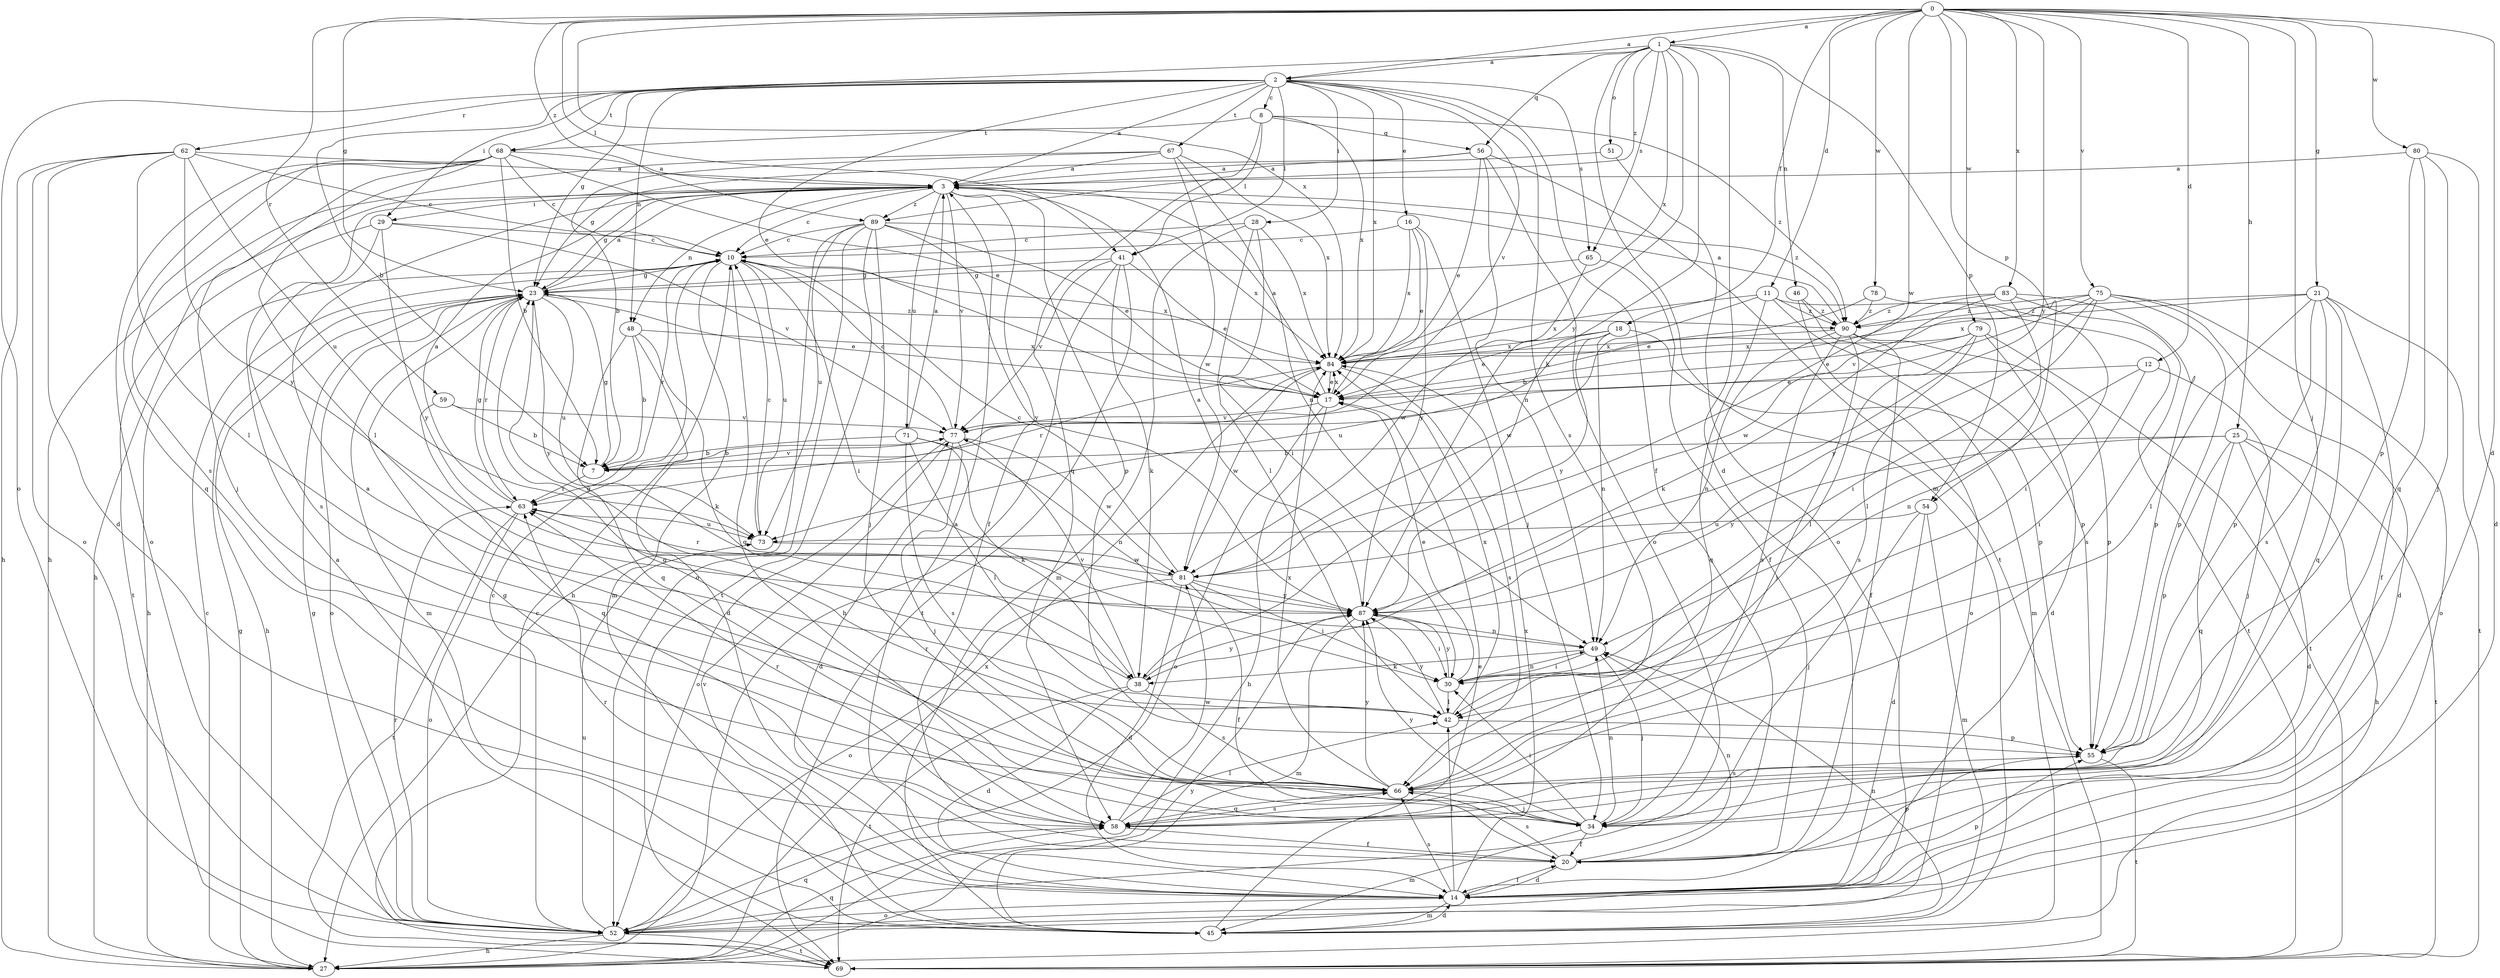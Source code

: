 strict digraph  {
0;
1;
2;
3;
7;
8;
10;
11;
12;
14;
16;
17;
18;
20;
21;
23;
25;
27;
28;
29;
30;
34;
38;
41;
42;
45;
46;
48;
49;
51;
52;
54;
55;
56;
58;
59;
62;
63;
65;
66;
67;
68;
69;
71;
73;
75;
77;
78;
79;
80;
81;
83;
84;
87;
89;
90;
0 -> 1  [label=a];
0 -> 2  [label=a];
0 -> 11  [label=d];
0 -> 12  [label=d];
0 -> 14  [label=d];
0 -> 18  [label=f];
0 -> 21  [label=g];
0 -> 23  [label=g];
0 -> 25  [label=h];
0 -> 34  [label=j];
0 -> 41  [label=l];
0 -> 54  [label=p];
0 -> 59  [label=r];
0 -> 75  [label=v];
0 -> 78  [label=w];
0 -> 79  [label=w];
0 -> 80  [label=w];
0 -> 81  [label=w];
0 -> 83  [label=x];
0 -> 84  [label=x];
0 -> 87  [label=y];
0 -> 89  [label=z];
1 -> 2  [label=a];
1 -> 14  [label=d];
1 -> 38  [label=k];
1 -> 45  [label=m];
1 -> 46  [label=n];
1 -> 51  [label=o];
1 -> 52  [label=o];
1 -> 54  [label=p];
1 -> 56  [label=q];
1 -> 65  [label=s];
1 -> 84  [label=x];
1 -> 87  [label=y];
1 -> 89  [label=z];
2 -> 3  [label=a];
2 -> 7  [label=b];
2 -> 8  [label=c];
2 -> 16  [label=e];
2 -> 17  [label=e];
2 -> 20  [label=f];
2 -> 23  [label=g];
2 -> 28  [label=i];
2 -> 29  [label=i];
2 -> 41  [label=l];
2 -> 48  [label=n];
2 -> 62  [label=r];
2 -> 65  [label=s];
2 -> 66  [label=s];
2 -> 67  [label=t];
2 -> 68  [label=t];
2 -> 77  [label=v];
2 -> 84  [label=x];
3 -> 10  [label=c];
3 -> 20  [label=f];
3 -> 23  [label=g];
3 -> 27  [label=h];
3 -> 29  [label=i];
3 -> 48  [label=n];
3 -> 55  [label=p];
3 -> 71  [label=u];
3 -> 77  [label=v];
3 -> 89  [label=z];
3 -> 90  [label=z];
7 -> 23  [label=g];
7 -> 63  [label=r];
7 -> 77  [label=v];
8 -> 41  [label=l];
8 -> 56  [label=q];
8 -> 58  [label=q];
8 -> 68  [label=t];
8 -> 84  [label=x];
8 -> 90  [label=z];
10 -> 23  [label=g];
10 -> 27  [label=h];
10 -> 30  [label=i];
10 -> 45  [label=m];
10 -> 58  [label=q];
10 -> 63  [label=r];
10 -> 73  [label=u];
10 -> 84  [label=x];
11 -> 45  [label=m];
11 -> 58  [label=q];
11 -> 69  [label=t];
11 -> 81  [label=w];
11 -> 84  [label=x];
11 -> 90  [label=z];
12 -> 17  [label=e];
12 -> 30  [label=i];
12 -> 34  [label=j];
12 -> 49  [label=n];
14 -> 20  [label=f];
14 -> 23  [label=g];
14 -> 42  [label=l];
14 -> 45  [label=m];
14 -> 52  [label=o];
14 -> 55  [label=p];
14 -> 63  [label=r];
14 -> 66  [label=s];
14 -> 84  [label=x];
16 -> 10  [label=c];
16 -> 17  [label=e];
16 -> 34  [label=j];
16 -> 84  [label=x];
16 -> 87  [label=y];
17 -> 3  [label=a];
17 -> 27  [label=h];
17 -> 52  [label=o];
17 -> 77  [label=v];
17 -> 84  [label=x];
18 -> 17  [label=e];
18 -> 49  [label=n];
18 -> 55  [label=p];
18 -> 73  [label=u];
18 -> 84  [label=x];
18 -> 87  [label=y];
20 -> 3  [label=a];
20 -> 14  [label=d];
20 -> 49  [label=n];
20 -> 55  [label=p];
20 -> 66  [label=s];
21 -> 20  [label=f];
21 -> 42  [label=l];
21 -> 55  [label=p];
21 -> 58  [label=q];
21 -> 66  [label=s];
21 -> 69  [label=t];
21 -> 84  [label=x];
21 -> 90  [label=z];
23 -> 3  [label=a];
23 -> 17  [label=e];
23 -> 27  [label=h];
23 -> 45  [label=m];
23 -> 52  [label=o];
23 -> 63  [label=r];
23 -> 73  [label=u];
23 -> 87  [label=y];
23 -> 90  [label=z];
25 -> 7  [label=b];
25 -> 14  [label=d];
25 -> 27  [label=h];
25 -> 55  [label=p];
25 -> 58  [label=q];
25 -> 69  [label=t];
25 -> 87  [label=y];
27 -> 10  [label=c];
27 -> 23  [label=g];
27 -> 58  [label=q];
27 -> 84  [label=x];
27 -> 87  [label=y];
28 -> 10  [label=c];
28 -> 30  [label=i];
28 -> 42  [label=l];
28 -> 45  [label=m];
28 -> 84  [label=x];
29 -> 10  [label=c];
29 -> 66  [label=s];
29 -> 69  [label=t];
29 -> 77  [label=v];
29 -> 87  [label=y];
30 -> 17  [label=e];
30 -> 42  [label=l];
30 -> 49  [label=n];
30 -> 87  [label=y];
34 -> 20  [label=f];
34 -> 23  [label=g];
34 -> 30  [label=i];
34 -> 45  [label=m];
34 -> 49  [label=n];
34 -> 87  [label=y];
38 -> 14  [label=d];
38 -> 23  [label=g];
38 -> 66  [label=s];
38 -> 69  [label=t];
38 -> 77  [label=v];
38 -> 87  [label=y];
41 -> 17  [label=e];
41 -> 23  [label=g];
41 -> 27  [label=h];
41 -> 38  [label=k];
41 -> 69  [label=t];
41 -> 77  [label=v];
42 -> 55  [label=p];
42 -> 84  [label=x];
42 -> 87  [label=y];
45 -> 3  [label=a];
45 -> 14  [label=d];
45 -> 17  [label=e];
45 -> 49  [label=n];
45 -> 77  [label=v];
46 -> 52  [label=o];
46 -> 55  [label=p];
46 -> 90  [label=z];
48 -> 7  [label=b];
48 -> 14  [label=d];
48 -> 38  [label=k];
48 -> 58  [label=q];
48 -> 84  [label=x];
49 -> 30  [label=i];
49 -> 34  [label=j];
49 -> 38  [label=k];
51 -> 3  [label=a];
51 -> 52  [label=o];
52 -> 10  [label=c];
52 -> 23  [label=g];
52 -> 27  [label=h];
52 -> 58  [label=q];
52 -> 63  [label=r];
52 -> 69  [label=t];
52 -> 73  [label=u];
54 -> 14  [label=d];
54 -> 34  [label=j];
54 -> 45  [label=m];
54 -> 73  [label=u];
55 -> 66  [label=s];
55 -> 69  [label=t];
56 -> 3  [label=a];
56 -> 17  [label=e];
56 -> 23  [label=g];
56 -> 49  [label=n];
56 -> 52  [label=o];
56 -> 69  [label=t];
58 -> 20  [label=f];
58 -> 42  [label=l];
58 -> 63  [label=r];
58 -> 66  [label=s];
58 -> 81  [label=w];
59 -> 7  [label=b];
59 -> 58  [label=q];
59 -> 77  [label=v];
62 -> 3  [label=a];
62 -> 10  [label=c];
62 -> 14  [label=d];
62 -> 27  [label=h];
62 -> 42  [label=l];
62 -> 52  [label=o];
62 -> 73  [label=u];
62 -> 87  [label=y];
63 -> 3  [label=a];
63 -> 23  [label=g];
63 -> 52  [label=o];
63 -> 69  [label=t];
63 -> 73  [label=u];
65 -> 20  [label=f];
65 -> 23  [label=g];
65 -> 81  [label=w];
66 -> 3  [label=a];
66 -> 34  [label=j];
66 -> 58  [label=q];
66 -> 63  [label=r];
66 -> 84  [label=x];
66 -> 87  [label=y];
67 -> 3  [label=a];
67 -> 7  [label=b];
67 -> 27  [label=h];
67 -> 49  [label=n];
67 -> 81  [label=w];
67 -> 84  [label=x];
68 -> 3  [label=a];
68 -> 7  [label=b];
68 -> 10  [label=c];
68 -> 17  [label=e];
68 -> 34  [label=j];
68 -> 42  [label=l];
68 -> 52  [label=o];
68 -> 58  [label=q];
68 -> 66  [label=s];
69 -> 10  [label=c];
71 -> 3  [label=a];
71 -> 7  [label=b];
71 -> 38  [label=k];
71 -> 42  [label=l];
71 -> 49  [label=n];
71 -> 66  [label=s];
73 -> 10  [label=c];
73 -> 81  [label=w];
75 -> 14  [label=d];
75 -> 30  [label=i];
75 -> 52  [label=o];
75 -> 55  [label=p];
75 -> 77  [label=v];
75 -> 81  [label=w];
75 -> 87  [label=y];
75 -> 90  [label=z];
77 -> 7  [label=b];
77 -> 10  [label=c];
77 -> 14  [label=d];
77 -> 34  [label=j];
77 -> 52  [label=o];
77 -> 81  [label=w];
78 -> 17  [label=e];
78 -> 30  [label=i];
78 -> 90  [label=z];
79 -> 14  [label=d];
79 -> 17  [label=e];
79 -> 42  [label=l];
79 -> 66  [label=s];
79 -> 69  [label=t];
79 -> 84  [label=x];
80 -> 3  [label=a];
80 -> 14  [label=d];
80 -> 34  [label=j];
80 -> 55  [label=p];
80 -> 58  [label=q];
81 -> 10  [label=c];
81 -> 14  [label=d];
81 -> 20  [label=f];
81 -> 30  [label=i];
81 -> 52  [label=o];
81 -> 63  [label=r];
81 -> 87  [label=y];
83 -> 7  [label=b];
83 -> 38  [label=k];
83 -> 42  [label=l];
83 -> 55  [label=p];
83 -> 66  [label=s];
83 -> 90  [label=z];
84 -> 17  [label=e];
84 -> 63  [label=r];
84 -> 66  [label=s];
84 -> 81  [label=w];
87 -> 3  [label=a];
87 -> 30  [label=i];
87 -> 45  [label=m];
87 -> 49  [label=n];
89 -> 10  [label=c];
89 -> 17  [label=e];
89 -> 27  [label=h];
89 -> 34  [label=j];
89 -> 52  [label=o];
89 -> 69  [label=t];
89 -> 73  [label=u];
89 -> 84  [label=x];
89 -> 87  [label=y];
90 -> 3  [label=a];
90 -> 20  [label=f];
90 -> 34  [label=j];
90 -> 49  [label=n];
90 -> 55  [label=p];
90 -> 66  [label=s];
90 -> 84  [label=x];
}

